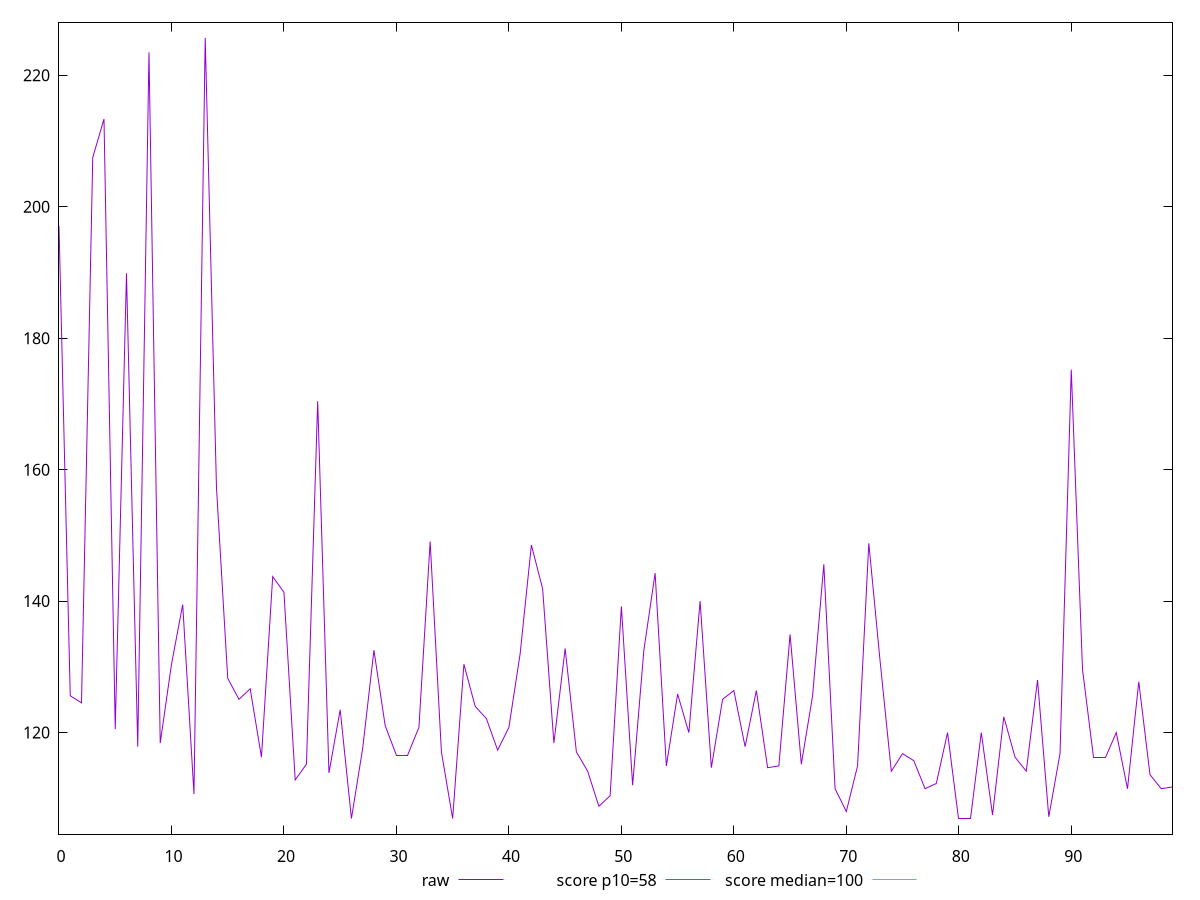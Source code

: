 reset

$raw <<EOF
0 197.06666666666717
1 125.60000000000001
2 124.53333333333333
3 207.4666666666667
4 213.33333333333331
5 120.53333333333333
6 189.86666666666667
7 117.86666666666667
8 223.46666666666667
9 118.4
10 130.4
11 139.46666666666667
12 110.66666666666666
13 225.66666666666669
14 157.33333333333334
15 128.26666666666668
16 125.06666666666668
17 126.66666666666669
18 116.26666666666668
19 143.73333333333332
20 141.33333333333334
21 112.80000000000001
22 115.2
23 170.4
24 113.86666666666666
25 123.46666666666668
26 106.93333333333285
27 117.60000000000001
28 132.53333333333333
29 121.06666666666668
30 116.53333333333333
31 116.53333333333333
32 120.80000000000001
33 149.0666666666667
34 117.06666666666668
35 106.93333333333335
36 130.4
37 124
38 122.13333333333333
39 117.33333333333333
40 120.80000000000001
41 132
42 148.53333333333333
43 141.86666666666667
44 118.4
45 132.8
46 117.06666666666668
47 114.13333333333335
48 108.80000000000001
49 110.4
50 139.20000000000002
51 112
52 132.53333333333333
53 144.26666666666668
54 114.93333333333335
55 125.86666666666667
56 120
57 140
58 114.66666666666666
59 125.06666666666668
60 126.4
61 117.86666666666667
62 126.4
63 114.66666666666666
64 114.93333333333335
65 134.93333333333334
66 115.2
67 125.60000000000001
68 145.6
69 111.46666666666665
70 108
71 114.93333333333335
72 148.8
73 130.93333333333334
74 114.13333333333335
75 116.80000000000001
76 115.73333333333333
77 111.46666666666665
78 112.26666666666665
79 120
80 106.93333333333335
81 106.93333333333335
82 120
83 107.46666666666665
84 122.4
85 116.26666666666668
86 114.13333333333335
87 128
88 107.2
89 116.80000000000001
90 175.20000000000002
91 129.6
92 116.26666666666668
93 116.26666666666668
94 120
95 111.46666666666665
96 127.73333333333333
97 113.60000000000001
98 111.46666666666665
99 111.73333333333335
EOF

set key outside below
set xrange [0:99]
set yrange [104.55866666666618:228.04133333333337]
set trange [104.55866666666618:228.04133333333337]
set terminal svg size 640, 500 enhanced background rgb 'white'
set output "report_00011_2021-02-09T10:53:21.242Z/estimated-input-latency/samples/pages+cached/raw/values.svg"

plot $raw title "raw" with line, \
     58 title "score p10=58", \
     100 title "score median=100"

reset
